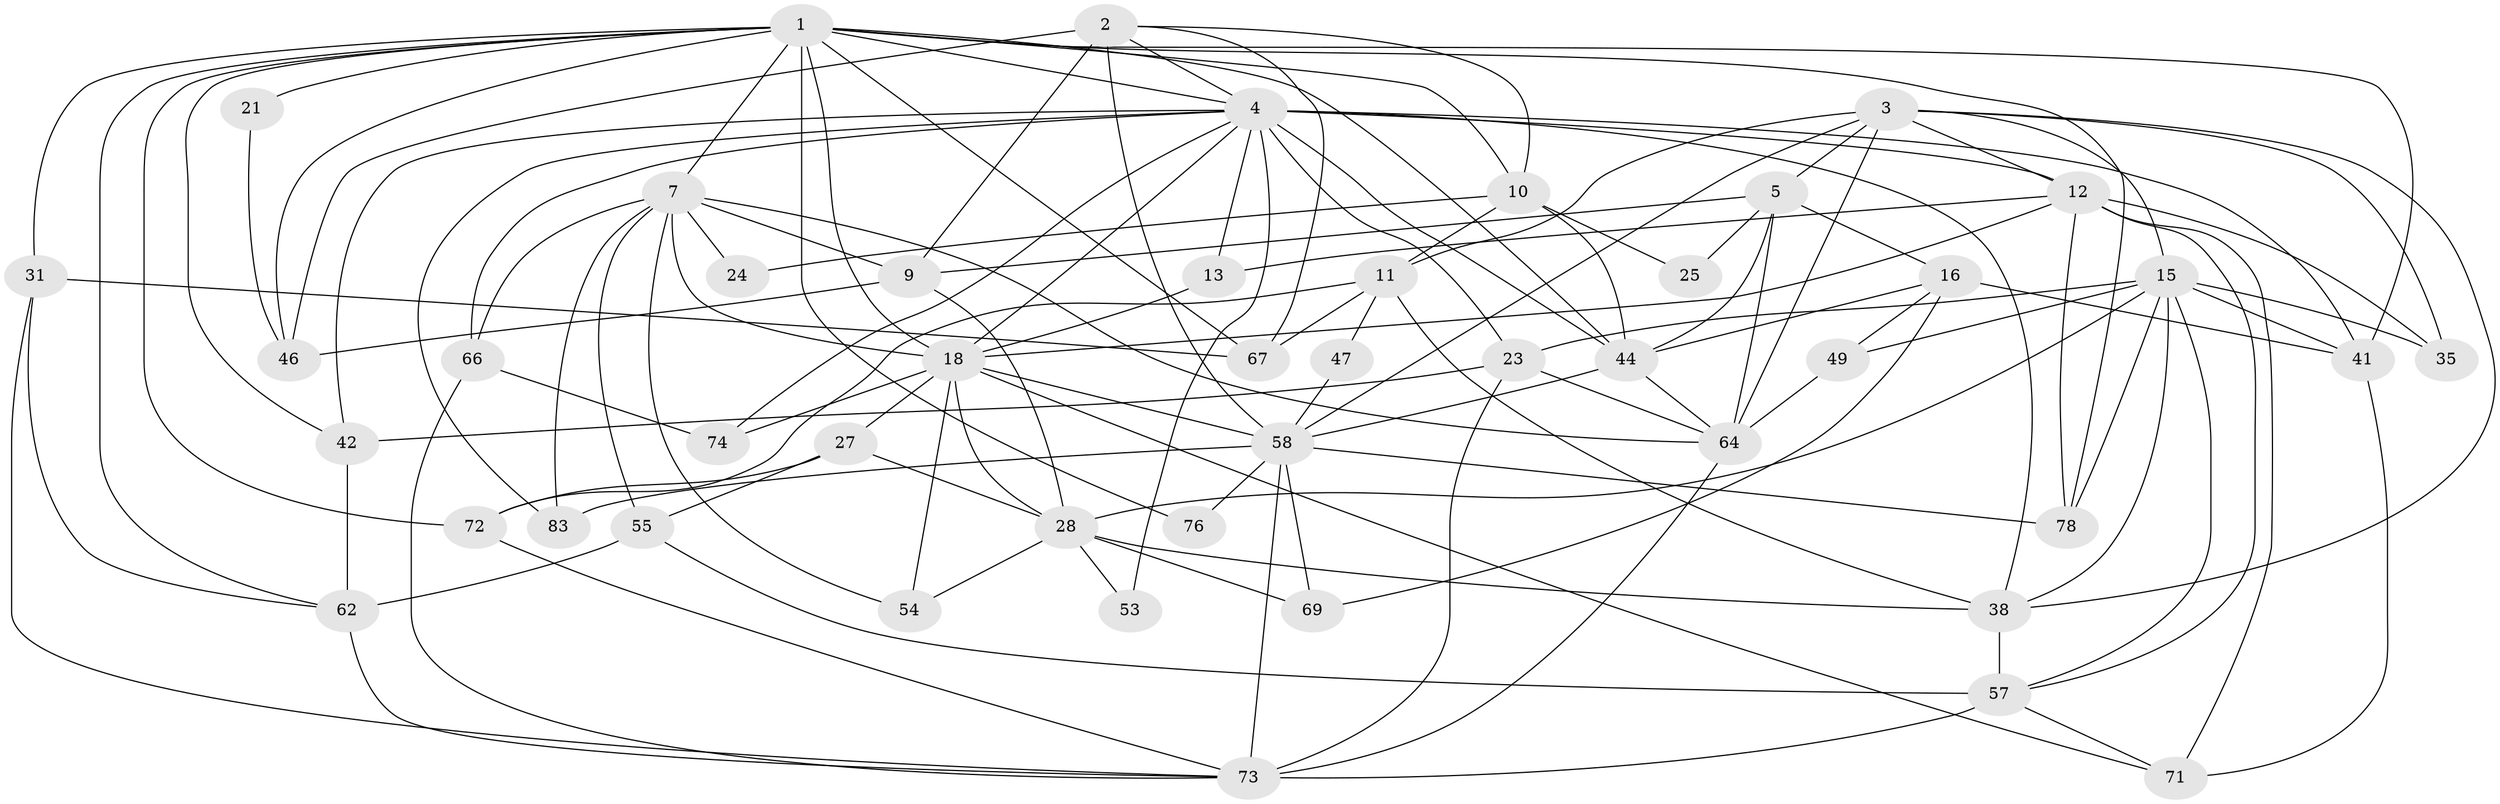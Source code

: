 // original degree distribution, {4: 0.33695652173913043, 3: 0.2391304347826087, 2: 0.13043478260869565, 9: 0.010869565217391304, 6: 0.09782608695652174, 5: 0.15217391304347827, 7: 0.03260869565217391}
// Generated by graph-tools (version 1.1) at 2025/18/03/04/25 18:18:48]
// undirected, 46 vertices, 124 edges
graph export_dot {
graph [start="1"]
  node [color=gray90,style=filled];
  1 [super="+6+26"];
  2 [super="+63+81"];
  3 [super="+30"];
  4 [super="+32+82+65"];
  5 [super="+20+33"];
  7 [super="+59+92+36"];
  9;
  10 [super="+29"];
  11 [super="+34+51"];
  12 [super="+14"];
  13 [super="+87"];
  15 [super="+60+17"];
  16 [super="+39+40"];
  18 [super="+22+37"];
  21;
  23 [super="+43"];
  24;
  25;
  27;
  28 [super="+61"];
  31;
  35;
  38 [super="+89"];
  41 [super="+56"];
  42;
  44 [super="+52"];
  46 [super="+50"];
  47;
  49;
  53;
  54;
  55;
  57 [super="+77"];
  58 [super="+68+88"];
  62;
  64;
  66;
  67;
  69;
  71;
  72;
  73 [super="+79"];
  74;
  76;
  78;
  83;
  1 -- 67;
  1 -- 7;
  1 -- 72;
  1 -- 41;
  1 -- 10;
  1 -- 44;
  1 -- 76;
  1 -- 46;
  1 -- 78;
  1 -- 21;
  1 -- 62;
  1 -- 31;
  1 -- 18;
  1 -- 42;
  1 -- 4;
  2 -- 58;
  2 -- 9 [weight=2];
  2 -- 10;
  2 -- 67;
  2 -- 46;
  2 -- 4;
  3 -- 12;
  3 -- 5;
  3 -- 64;
  3 -- 35;
  3 -- 38;
  3 -- 58 [weight=2];
  3 -- 11;
  3 -- 15;
  4 -- 83;
  4 -- 38;
  4 -- 42;
  4 -- 44;
  4 -- 66;
  4 -- 41 [weight=2];
  4 -- 74;
  4 -- 13;
  4 -- 53 [weight=2];
  4 -- 12;
  4 -- 18;
  4 -- 23;
  5 -- 64;
  5 -- 16;
  5 -- 9;
  5 -- 44;
  5 -- 25;
  7 -- 9;
  7 -- 66;
  7 -- 54;
  7 -- 64;
  7 -- 55;
  7 -- 24;
  7 -- 83;
  7 -- 18;
  9 -- 46;
  9 -- 28;
  10 -- 44;
  10 -- 24;
  10 -- 25;
  10 -- 11;
  11 -- 72;
  11 -- 67;
  11 -- 47;
  11 -- 38;
  12 -- 71;
  12 -- 35;
  12 -- 13;
  12 -- 57;
  12 -- 78;
  12 -- 18;
  13 -- 18 [weight=2];
  15 -- 78;
  15 -- 28 [weight=2];
  15 -- 23;
  15 -- 38;
  15 -- 49;
  15 -- 35;
  15 -- 41;
  15 -- 57;
  16 -- 44;
  16 -- 41;
  16 -- 49;
  16 -- 69;
  18 -- 58 [weight=2];
  18 -- 71;
  18 -- 74;
  18 -- 54;
  18 -- 27;
  18 -- 28;
  21 -- 46;
  23 -- 64;
  23 -- 42;
  23 -- 73 [weight=2];
  27 -- 55;
  27 -- 72;
  27 -- 28;
  28 -- 38;
  28 -- 53;
  28 -- 69;
  28 -- 54;
  31 -- 62;
  31 -- 67;
  31 -- 73;
  38 -- 57;
  41 -- 71;
  42 -- 62;
  44 -- 64;
  44 -- 58;
  47 -- 58;
  49 -- 64;
  55 -- 62;
  55 -- 57;
  57 -- 71;
  57 -- 73 [weight=2];
  58 -- 76;
  58 -- 83;
  58 -- 69;
  58 -- 78;
  58 -- 73;
  62 -- 73;
  64 -- 73;
  66 -- 73 [weight=2];
  66 -- 74;
  72 -- 73;
}
